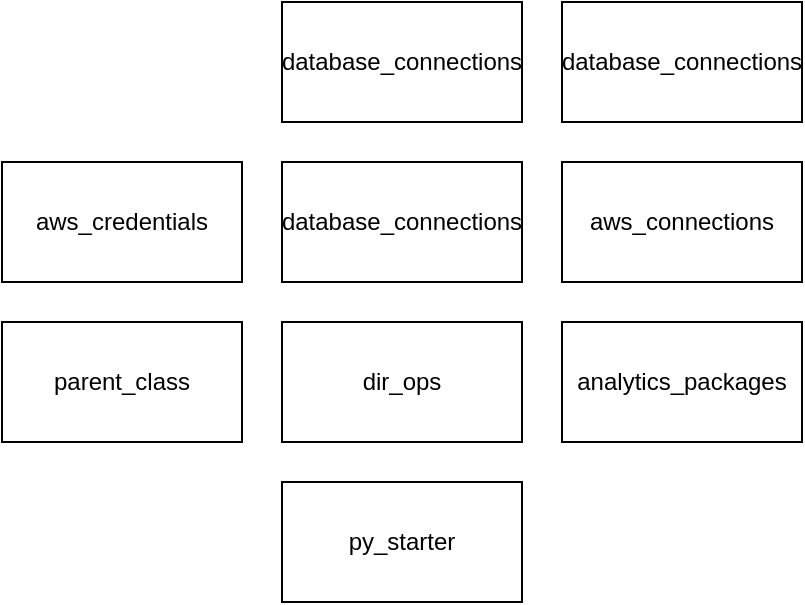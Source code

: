 <mxfile version="17.2.5" type="github"><diagram id="6uWdK4Zjai_s0GloL1Uw" name="Page-1"><mxGraphModel dx="1408" dy="913" grid="1" gridSize="10" guides="1" tooltips="1" connect="1" arrows="1" fold="1" page="1" pageScale="1" pageWidth="1100" pageHeight="850" math="0" shadow="0"><root><mxCell id="0"/><mxCell id="1" parent="0"/><mxCell id="pIfltvGMB0jH2ynSlwpp-1" value="py_starter" style="rounded=0;whiteSpace=wrap;html=1;" vertex="1" parent="1"><mxGeometry x="490" y="780" width="120" height="60" as="geometry"/></mxCell><mxCell id="pIfltvGMB0jH2ynSlwpp-2" value="parent_class" style="rounded=0;whiteSpace=wrap;html=1;" vertex="1" parent="1"><mxGeometry x="350" y="700" width="120" height="60" as="geometry"/></mxCell><mxCell id="pIfltvGMB0jH2ynSlwpp-4" value="dir_ops" style="rounded=0;whiteSpace=wrap;html=1;" vertex="1" parent="1"><mxGeometry x="490" y="700" width="120" height="60" as="geometry"/></mxCell><mxCell id="pIfltvGMB0jH2ynSlwpp-6" value="analytics_packages" style="rounded=0;whiteSpace=wrap;html=1;" vertex="1" parent="1"><mxGeometry x="630" y="700" width="120" height="60" as="geometry"/></mxCell><mxCell id="pIfltvGMB0jH2ynSlwpp-10" value="database_connections" style="whiteSpace=wrap;html=1;" vertex="1" parent="1"><mxGeometry x="490" y="620" width="120" height="60" as="geometry"/></mxCell><mxCell id="pIfltvGMB0jH2ynSlwpp-13" value="aws_connections" style="whiteSpace=wrap;html=1;" vertex="1" parent="1"><mxGeometry x="630" y="620" width="120" height="60" as="geometry"/></mxCell><mxCell id="pIfltvGMB0jH2ynSlwpp-14" value="aws_credentials" style="whiteSpace=wrap;html=1;" vertex="1" parent="1"><mxGeometry x="350" y="620" width="120" height="60" as="geometry"/></mxCell><mxCell id="pIfltvGMB0jH2ynSlwpp-15" value="database_connections" style="whiteSpace=wrap;html=1;" vertex="1" parent="1"><mxGeometry x="490" y="540" width="120" height="60" as="geometry"/></mxCell><mxCell id="pIfltvGMB0jH2ynSlwpp-16" value="database_connections" style="whiteSpace=wrap;html=1;" vertex="1" parent="1"><mxGeometry x="630" y="540" width="120" height="60" as="geometry"/></mxCell></root></mxGraphModel></diagram></mxfile>